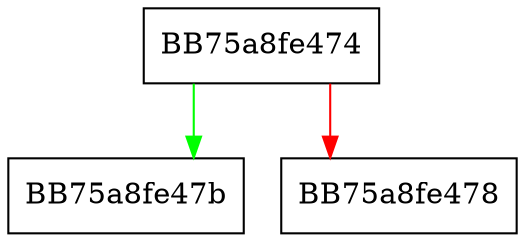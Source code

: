 digraph CIRCULAR_QUEUE_get_storage_size {
  node [shape="box"];
  graph [splines=ortho];
  BB75a8fe474 -> BB75a8fe47b [color="green"];
  BB75a8fe474 -> BB75a8fe478 [color="red"];
}